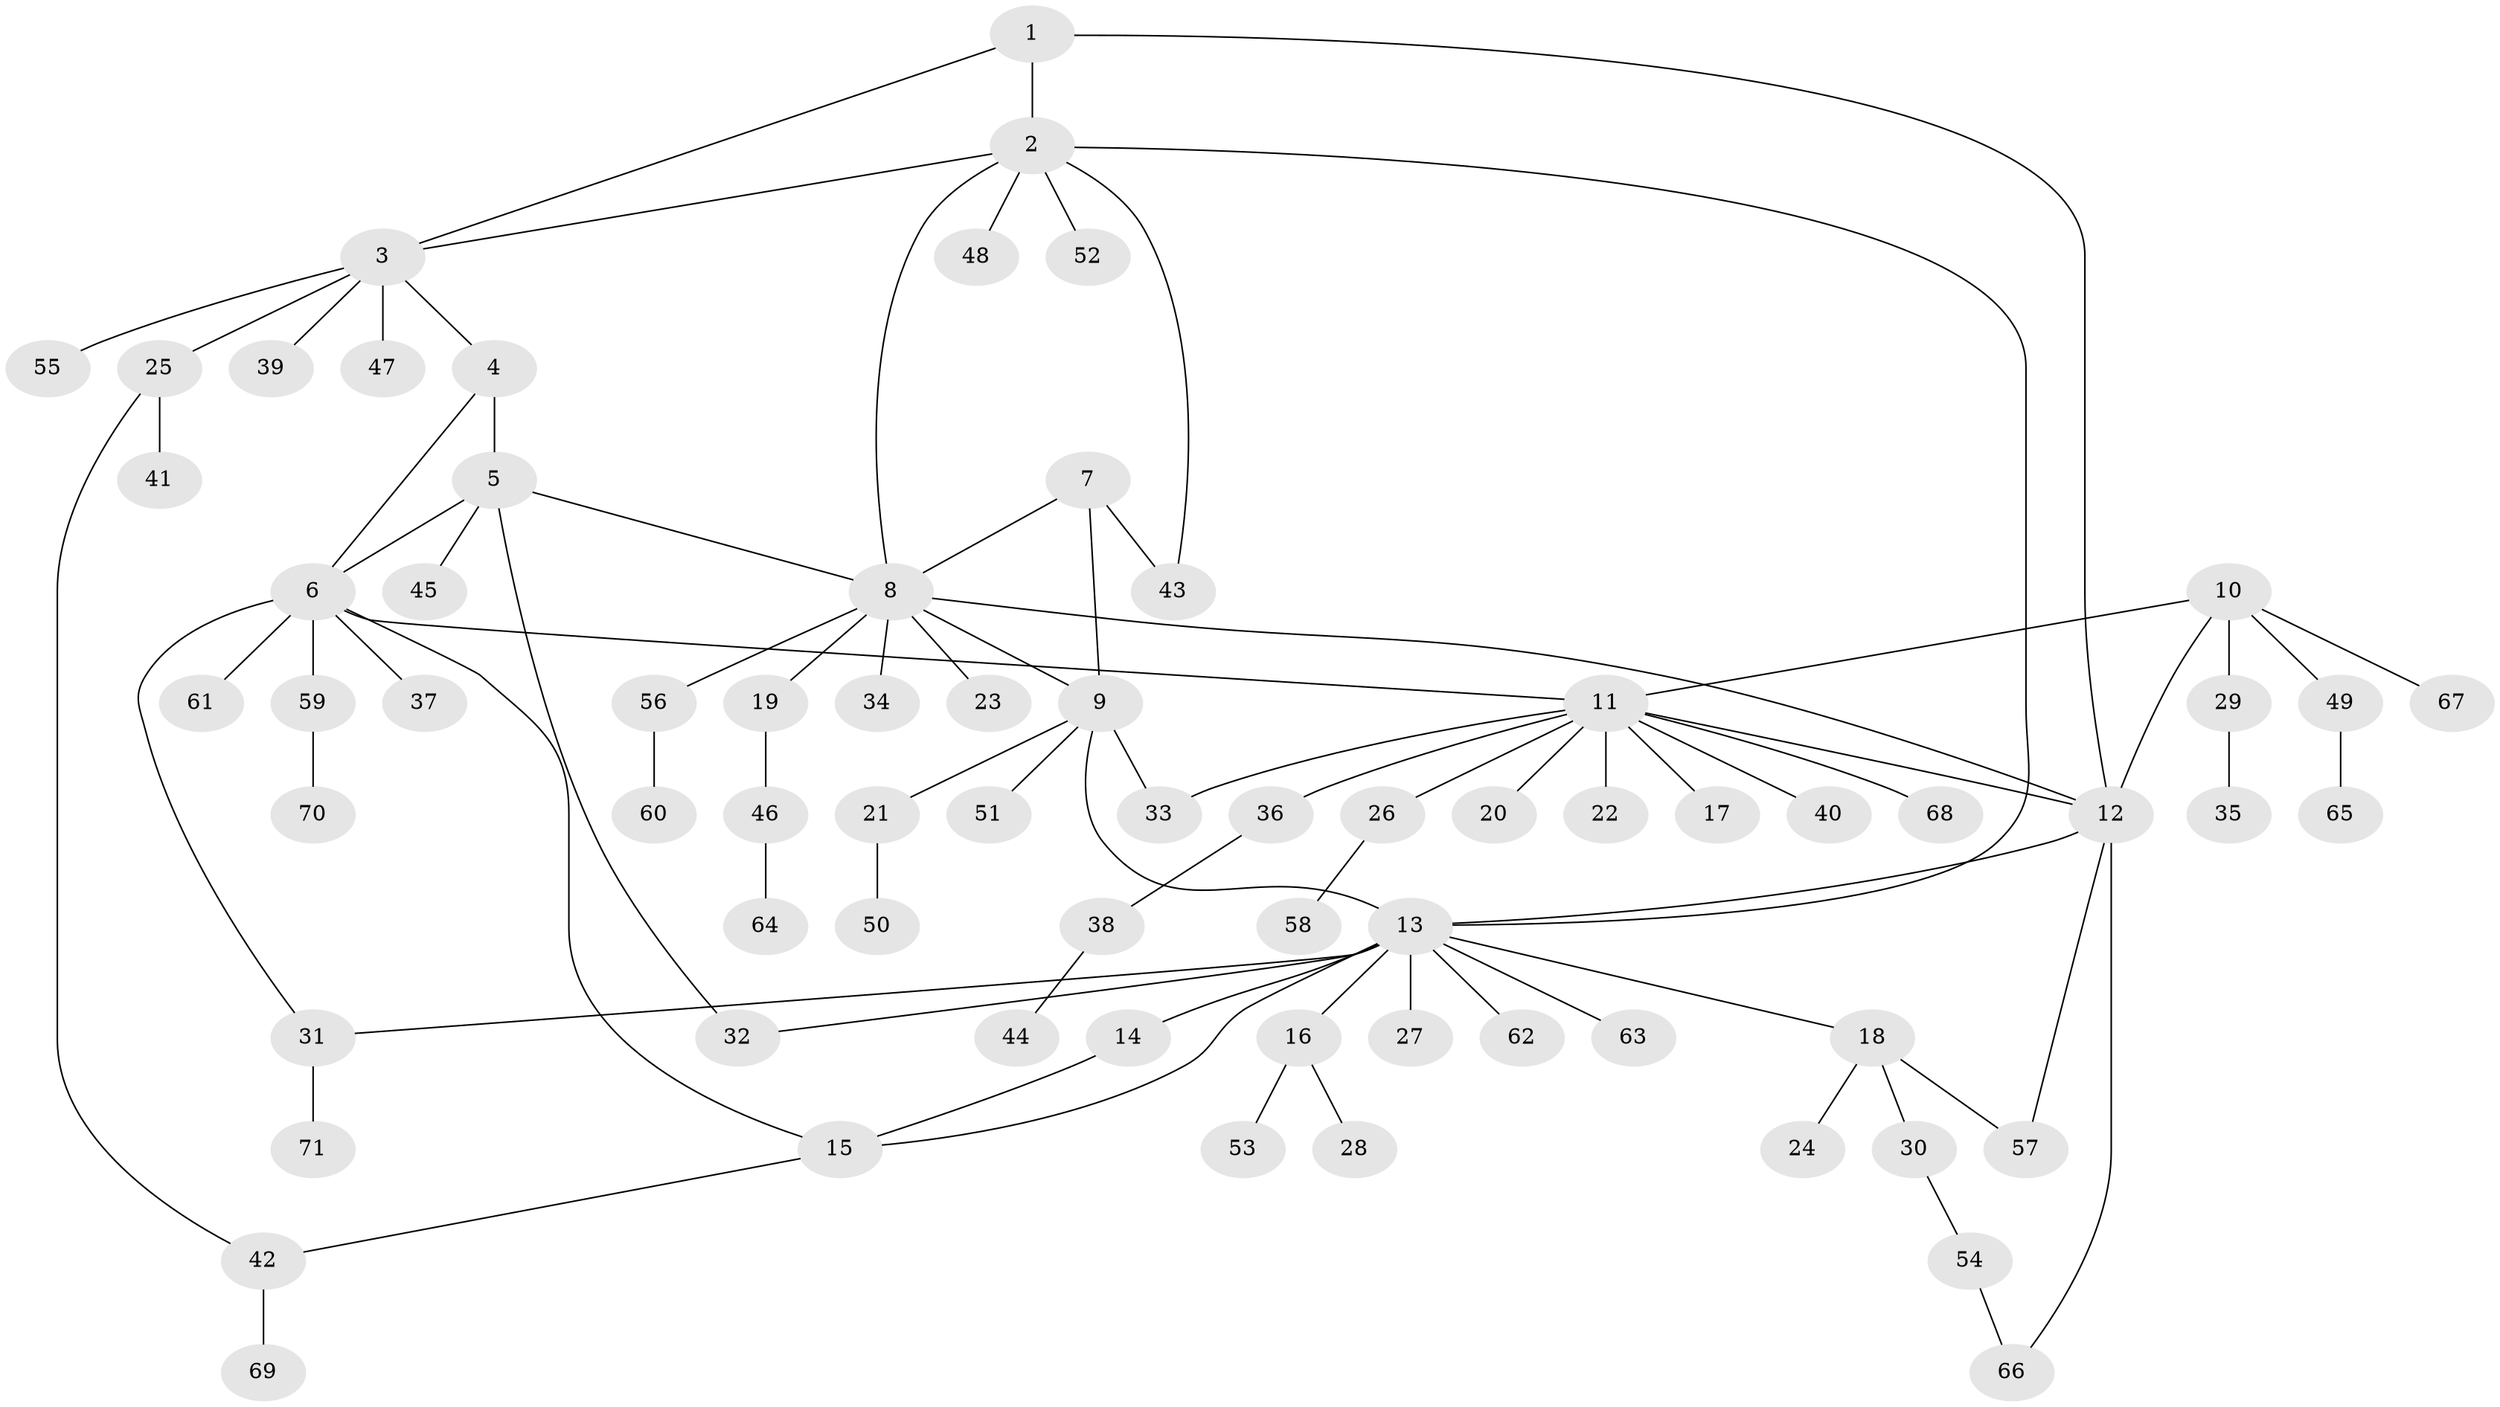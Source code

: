 // coarse degree distribution, {3: 0.11627906976744186, 5: 0.046511627906976744, 6: 0.023255813953488372, 4: 0.046511627906976744, 7: 0.046511627906976744, 8: 0.023255813953488372, 10: 0.046511627906976744, 2: 0.20930232558139536, 1: 0.4418604651162791}
// Generated by graph-tools (version 1.1) at 2025/52/03/04/25 22:52:13]
// undirected, 71 vertices, 88 edges
graph export_dot {
  node [color=gray90,style=filled];
  1;
  2;
  3;
  4;
  5;
  6;
  7;
  8;
  9;
  10;
  11;
  12;
  13;
  14;
  15;
  16;
  17;
  18;
  19;
  20;
  21;
  22;
  23;
  24;
  25;
  26;
  27;
  28;
  29;
  30;
  31;
  32;
  33;
  34;
  35;
  36;
  37;
  38;
  39;
  40;
  41;
  42;
  43;
  44;
  45;
  46;
  47;
  48;
  49;
  50;
  51;
  52;
  53;
  54;
  55;
  56;
  57;
  58;
  59;
  60;
  61;
  62;
  63;
  64;
  65;
  66;
  67;
  68;
  69;
  70;
  71;
  1 -- 2;
  1 -- 3;
  1 -- 12;
  2 -- 3;
  2 -- 8;
  2 -- 13;
  2 -- 43;
  2 -- 48;
  2 -- 52;
  3 -- 4;
  3 -- 25;
  3 -- 39;
  3 -- 47;
  3 -- 55;
  4 -- 5;
  4 -- 6;
  5 -- 6;
  5 -- 8;
  5 -- 32;
  5 -- 45;
  6 -- 11;
  6 -- 15;
  6 -- 31;
  6 -- 37;
  6 -- 59;
  6 -- 61;
  7 -- 8;
  7 -- 9;
  7 -- 43;
  8 -- 9;
  8 -- 12;
  8 -- 19;
  8 -- 23;
  8 -- 34;
  8 -- 56;
  9 -- 13;
  9 -- 21;
  9 -- 33;
  9 -- 51;
  10 -- 11;
  10 -- 12;
  10 -- 29;
  10 -- 49;
  10 -- 67;
  11 -- 12;
  11 -- 17;
  11 -- 20;
  11 -- 22;
  11 -- 26;
  11 -- 33;
  11 -- 36;
  11 -- 40;
  11 -- 68;
  12 -- 13;
  12 -- 57;
  12 -- 66;
  13 -- 14;
  13 -- 15;
  13 -- 16;
  13 -- 18;
  13 -- 27;
  13 -- 31;
  13 -- 32;
  13 -- 62;
  13 -- 63;
  14 -- 15;
  15 -- 42;
  16 -- 28;
  16 -- 53;
  18 -- 24;
  18 -- 30;
  18 -- 57;
  19 -- 46;
  21 -- 50;
  25 -- 41;
  25 -- 42;
  26 -- 58;
  29 -- 35;
  30 -- 54;
  31 -- 71;
  36 -- 38;
  38 -- 44;
  42 -- 69;
  46 -- 64;
  49 -- 65;
  54 -- 66;
  56 -- 60;
  59 -- 70;
}

